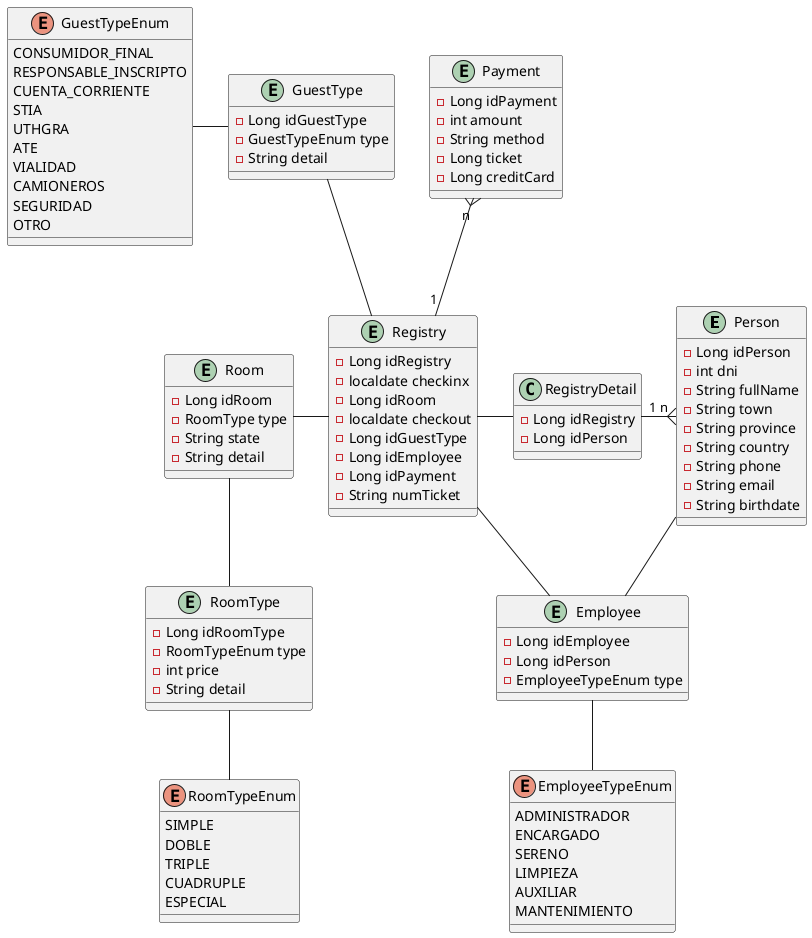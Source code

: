 @startuml entityDetail

entity Person{
    - Long idPerson
    - int dni
    - String fullName
    - String town
    - String province
    - String country
    - String phone
    - String email
    - String birthdate
}

entity GuestType{
    - Long idGuestType
    - GuestTypeEnum type
    - String detail
}

entity Employee{
    - Long idEmployee
    - Long idPerson
    - EmployeeTypeEnum type
}

entity RoomType{
    - Long idRoomType
    - RoomTypeEnum type
    - int price
    - String detail
}

entity Room{
    - Long idRoom
    - RoomType type
    - String state
    - String detail
}

entity Payment{
    - Long idPayment
    - int amount
    - String method
    - Long ticket
    - Long creditCard
}

entity Registry{
    - Long idRegistry
    - localdate checkinx
    - Long idRoom
    - localdate checkout
    - Long idGuestType
    - Long idEmployee
    - Long idPayment
    - String numTicket
}

class RegistryDetail{
    - Long idRegistry
    - Long idPerson
}

enum EmployeeTypeEnum{
    ADMINISTRADOR
    ENCARGADO
    SERENO
    LIMPIEZA
    AUXILIAR
    MANTENIMIENTO
}

enum GuestTypeEnum{
    CONSUMIDOR_FINAL
    RESPONSABLE_INSCRIPTO
    CUENTA_CORRIENTE
    STIA
    UTHGRA
    ATE
    VIALIDAD
    CAMIONEROS
    SEGURIDAD
    OTRO
}

enum RoomTypeEnum{
    SIMPLE
    DOBLE
    TRIPLE
    CUADRUPLE
    ESPECIAL
}

Person "n" }-left- "1" RegistryDetail
Person -- Employee

Room -- RoomType

Registry -right- RegistryDetail
Registry -left- Room
Registry -up- GuestType
Payment "n" }-- "1" Registry
Registry -- Employee
Employee -- EmployeeTypeEnum
GuestType -left- GuestTypeEnum
RoomType -- RoomTypeEnum

@enduml